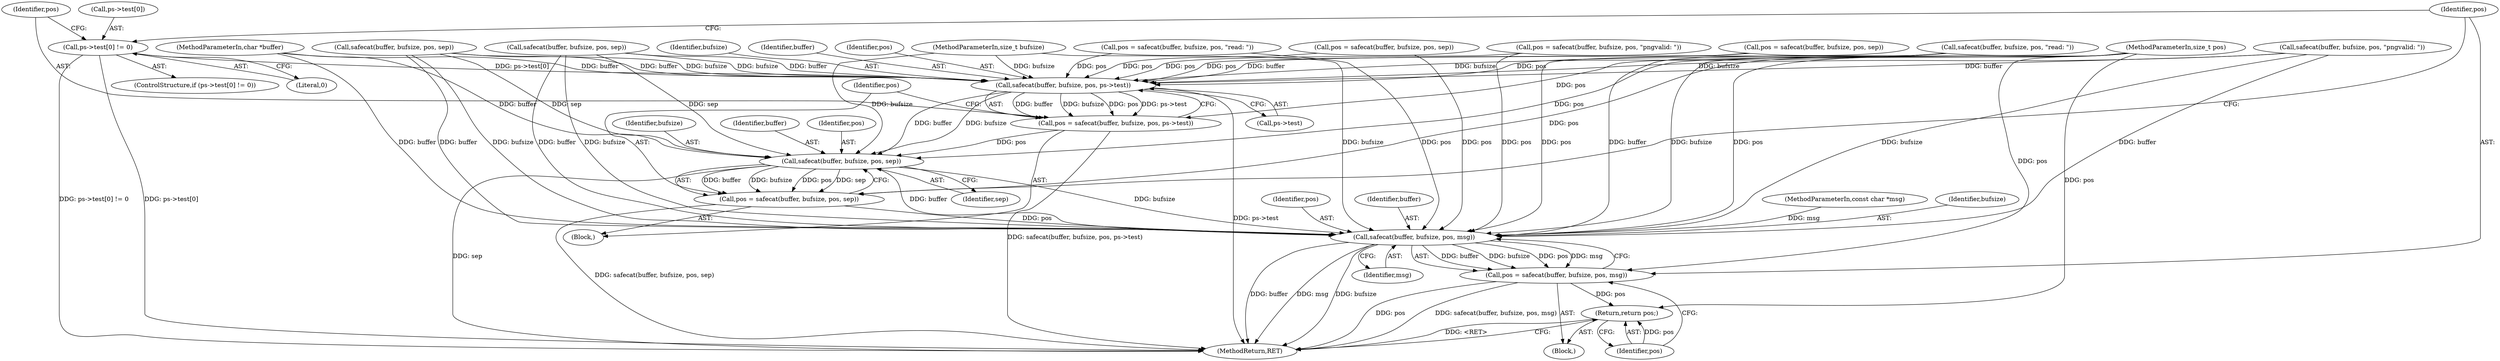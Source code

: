 digraph "0_Android_9d4853418ab2f754c2b63e091c29c5529b8b86ca_140@array" {
"1000199" [label="(Call,ps->test[0] != 0)"];
"1000209" [label="(Call,safecat(buffer, bufsize, pos, ps->test))"];
"1000207" [label="(Call,pos = safecat(buffer, bufsize, pos, ps->test))"];
"1000218" [label="(Call,safecat(buffer, bufsize, pos, sep))"];
"1000216" [label="(Call,pos = safecat(buffer, bufsize, pos, sep))"];
"1000225" [label="(Call,safecat(buffer, bufsize, pos, msg))"];
"1000223" [label="(Call,pos = safecat(buffer, bufsize, pos, msg))"];
"1000230" [label="(Return,return pos;)"];
"1000109" [label="(MethodParameterIn,const char *msg)"];
"1000124" [label="(Call,safecat(buffer, bufsize, pos, \"read: \"))"];
"1000227" [label="(Identifier,bufsize)"];
"1000149" [label="(Call,safecat(buffer, bufsize, pos, sep))"];
"1000211" [label="(Identifier,bufsize)"];
"1000147" [label="(Call,pos = safecat(buffer, bufsize, pos, sep))"];
"1000193" [label="(Call,safecat(buffer, bufsize, pos, \"pngvalid: \"))"];
"1000219" [label="(Identifier,buffer)"];
"1000198" [label="(ControlStructure,if (ps->test[0] != 0))"];
"1000213" [label="(Call,ps->test)"];
"1000184" [label="(Call,safecat(buffer, bufsize, pos, sep))"];
"1000208" [label="(Identifier,pos)"];
"1000122" [label="(Call,pos = safecat(buffer, bufsize, pos, \"read: \"))"];
"1000224" [label="(Identifier,pos)"];
"1000229" [label="(Identifier,msg)"];
"1000232" [label="(MethodReturn,RET)"];
"1000231" [label="(Identifier,pos)"];
"1000210" [label="(Identifier,buffer)"];
"1000212" [label="(Identifier,pos)"];
"1000218" [label="(Call,safecat(buffer, bufsize, pos, sep))"];
"1000223" [label="(Call,pos = safecat(buffer, bufsize, pos, msg))"];
"1000216" [label="(Call,pos = safecat(buffer, bufsize, pos, sep))"];
"1000182" [label="(Call,pos = safecat(buffer, bufsize, pos, sep))"];
"1000228" [label="(Identifier,pos)"];
"1000107" [label="(MethodParameterIn,size_t bufsize)"];
"1000191" [label="(Call,pos = safecat(buffer, bufsize, pos, \"pngvalid: \"))"];
"1000221" [label="(Identifier,pos)"];
"1000200" [label="(Call,ps->test[0])"];
"1000106" [label="(MethodParameterIn,char *buffer)"];
"1000222" [label="(Identifier,sep)"];
"1000199" [label="(Call,ps->test[0] != 0)"];
"1000220" [label="(Identifier,bufsize)"];
"1000226" [label="(Identifier,buffer)"];
"1000209" [label="(Call,safecat(buffer, bufsize, pos, ps->test))"];
"1000225" [label="(Call,safecat(buffer, bufsize, pos, msg))"];
"1000206" [label="(Block,)"];
"1000230" [label="(Return,return pos;)"];
"1000108" [label="(MethodParameterIn,size_t pos)"];
"1000205" [label="(Literal,0)"];
"1000207" [label="(Call,pos = safecat(buffer, bufsize, pos, ps->test))"];
"1000217" [label="(Identifier,pos)"];
"1000110" [label="(Block,)"];
"1000199" -> "1000198"  [label="AST: "];
"1000199" -> "1000205"  [label="CFG: "];
"1000200" -> "1000199"  [label="AST: "];
"1000205" -> "1000199"  [label="AST: "];
"1000208" -> "1000199"  [label="CFG: "];
"1000224" -> "1000199"  [label="CFG: "];
"1000199" -> "1000232"  [label="DDG: ps->test[0] != 0"];
"1000199" -> "1000232"  [label="DDG: ps->test[0]"];
"1000199" -> "1000209"  [label="DDG: ps->test[0]"];
"1000209" -> "1000207"  [label="AST: "];
"1000209" -> "1000213"  [label="CFG: "];
"1000210" -> "1000209"  [label="AST: "];
"1000211" -> "1000209"  [label="AST: "];
"1000212" -> "1000209"  [label="AST: "];
"1000213" -> "1000209"  [label="AST: "];
"1000207" -> "1000209"  [label="CFG: "];
"1000209" -> "1000232"  [label="DDG: ps->test"];
"1000209" -> "1000207"  [label="DDG: buffer"];
"1000209" -> "1000207"  [label="DDG: bufsize"];
"1000209" -> "1000207"  [label="DDG: pos"];
"1000209" -> "1000207"  [label="DDG: ps->test"];
"1000184" -> "1000209"  [label="DDG: buffer"];
"1000184" -> "1000209"  [label="DDG: bufsize"];
"1000149" -> "1000209"  [label="DDG: buffer"];
"1000149" -> "1000209"  [label="DDG: bufsize"];
"1000124" -> "1000209"  [label="DDG: buffer"];
"1000124" -> "1000209"  [label="DDG: bufsize"];
"1000193" -> "1000209"  [label="DDG: buffer"];
"1000193" -> "1000209"  [label="DDG: bufsize"];
"1000106" -> "1000209"  [label="DDG: buffer"];
"1000107" -> "1000209"  [label="DDG: bufsize"];
"1000122" -> "1000209"  [label="DDG: pos"];
"1000147" -> "1000209"  [label="DDG: pos"];
"1000182" -> "1000209"  [label="DDG: pos"];
"1000191" -> "1000209"  [label="DDG: pos"];
"1000108" -> "1000209"  [label="DDG: pos"];
"1000209" -> "1000218"  [label="DDG: buffer"];
"1000209" -> "1000218"  [label="DDG: bufsize"];
"1000207" -> "1000206"  [label="AST: "];
"1000208" -> "1000207"  [label="AST: "];
"1000217" -> "1000207"  [label="CFG: "];
"1000207" -> "1000232"  [label="DDG: safecat(buffer, bufsize, pos, ps->test)"];
"1000108" -> "1000207"  [label="DDG: pos"];
"1000207" -> "1000218"  [label="DDG: pos"];
"1000218" -> "1000216"  [label="AST: "];
"1000218" -> "1000222"  [label="CFG: "];
"1000219" -> "1000218"  [label="AST: "];
"1000220" -> "1000218"  [label="AST: "];
"1000221" -> "1000218"  [label="AST: "];
"1000222" -> "1000218"  [label="AST: "];
"1000216" -> "1000218"  [label="CFG: "];
"1000218" -> "1000232"  [label="DDG: sep"];
"1000218" -> "1000216"  [label="DDG: buffer"];
"1000218" -> "1000216"  [label="DDG: bufsize"];
"1000218" -> "1000216"  [label="DDG: pos"];
"1000218" -> "1000216"  [label="DDG: sep"];
"1000106" -> "1000218"  [label="DDG: buffer"];
"1000107" -> "1000218"  [label="DDG: bufsize"];
"1000108" -> "1000218"  [label="DDG: pos"];
"1000184" -> "1000218"  [label="DDG: sep"];
"1000149" -> "1000218"  [label="DDG: sep"];
"1000218" -> "1000225"  [label="DDG: buffer"];
"1000218" -> "1000225"  [label="DDG: bufsize"];
"1000216" -> "1000206"  [label="AST: "];
"1000217" -> "1000216"  [label="AST: "];
"1000224" -> "1000216"  [label="CFG: "];
"1000216" -> "1000232"  [label="DDG: safecat(buffer, bufsize, pos, sep)"];
"1000108" -> "1000216"  [label="DDG: pos"];
"1000216" -> "1000225"  [label="DDG: pos"];
"1000225" -> "1000223"  [label="AST: "];
"1000225" -> "1000229"  [label="CFG: "];
"1000226" -> "1000225"  [label="AST: "];
"1000227" -> "1000225"  [label="AST: "];
"1000228" -> "1000225"  [label="AST: "];
"1000229" -> "1000225"  [label="AST: "];
"1000223" -> "1000225"  [label="CFG: "];
"1000225" -> "1000232"  [label="DDG: bufsize"];
"1000225" -> "1000232"  [label="DDG: buffer"];
"1000225" -> "1000232"  [label="DDG: msg"];
"1000225" -> "1000223"  [label="DDG: buffer"];
"1000225" -> "1000223"  [label="DDG: bufsize"];
"1000225" -> "1000223"  [label="DDG: pos"];
"1000225" -> "1000223"  [label="DDG: msg"];
"1000184" -> "1000225"  [label="DDG: buffer"];
"1000184" -> "1000225"  [label="DDG: bufsize"];
"1000149" -> "1000225"  [label="DDG: buffer"];
"1000149" -> "1000225"  [label="DDG: bufsize"];
"1000124" -> "1000225"  [label="DDG: buffer"];
"1000124" -> "1000225"  [label="DDG: bufsize"];
"1000193" -> "1000225"  [label="DDG: buffer"];
"1000193" -> "1000225"  [label="DDG: bufsize"];
"1000106" -> "1000225"  [label="DDG: buffer"];
"1000107" -> "1000225"  [label="DDG: bufsize"];
"1000122" -> "1000225"  [label="DDG: pos"];
"1000147" -> "1000225"  [label="DDG: pos"];
"1000182" -> "1000225"  [label="DDG: pos"];
"1000191" -> "1000225"  [label="DDG: pos"];
"1000108" -> "1000225"  [label="DDG: pos"];
"1000109" -> "1000225"  [label="DDG: msg"];
"1000223" -> "1000110"  [label="AST: "];
"1000224" -> "1000223"  [label="AST: "];
"1000231" -> "1000223"  [label="CFG: "];
"1000223" -> "1000232"  [label="DDG: safecat(buffer, bufsize, pos, msg)"];
"1000223" -> "1000232"  [label="DDG: pos"];
"1000108" -> "1000223"  [label="DDG: pos"];
"1000223" -> "1000230"  [label="DDG: pos"];
"1000230" -> "1000110"  [label="AST: "];
"1000230" -> "1000231"  [label="CFG: "];
"1000231" -> "1000230"  [label="AST: "];
"1000232" -> "1000230"  [label="CFG: "];
"1000230" -> "1000232"  [label="DDG: <RET>"];
"1000231" -> "1000230"  [label="DDG: pos"];
"1000108" -> "1000230"  [label="DDG: pos"];
}
